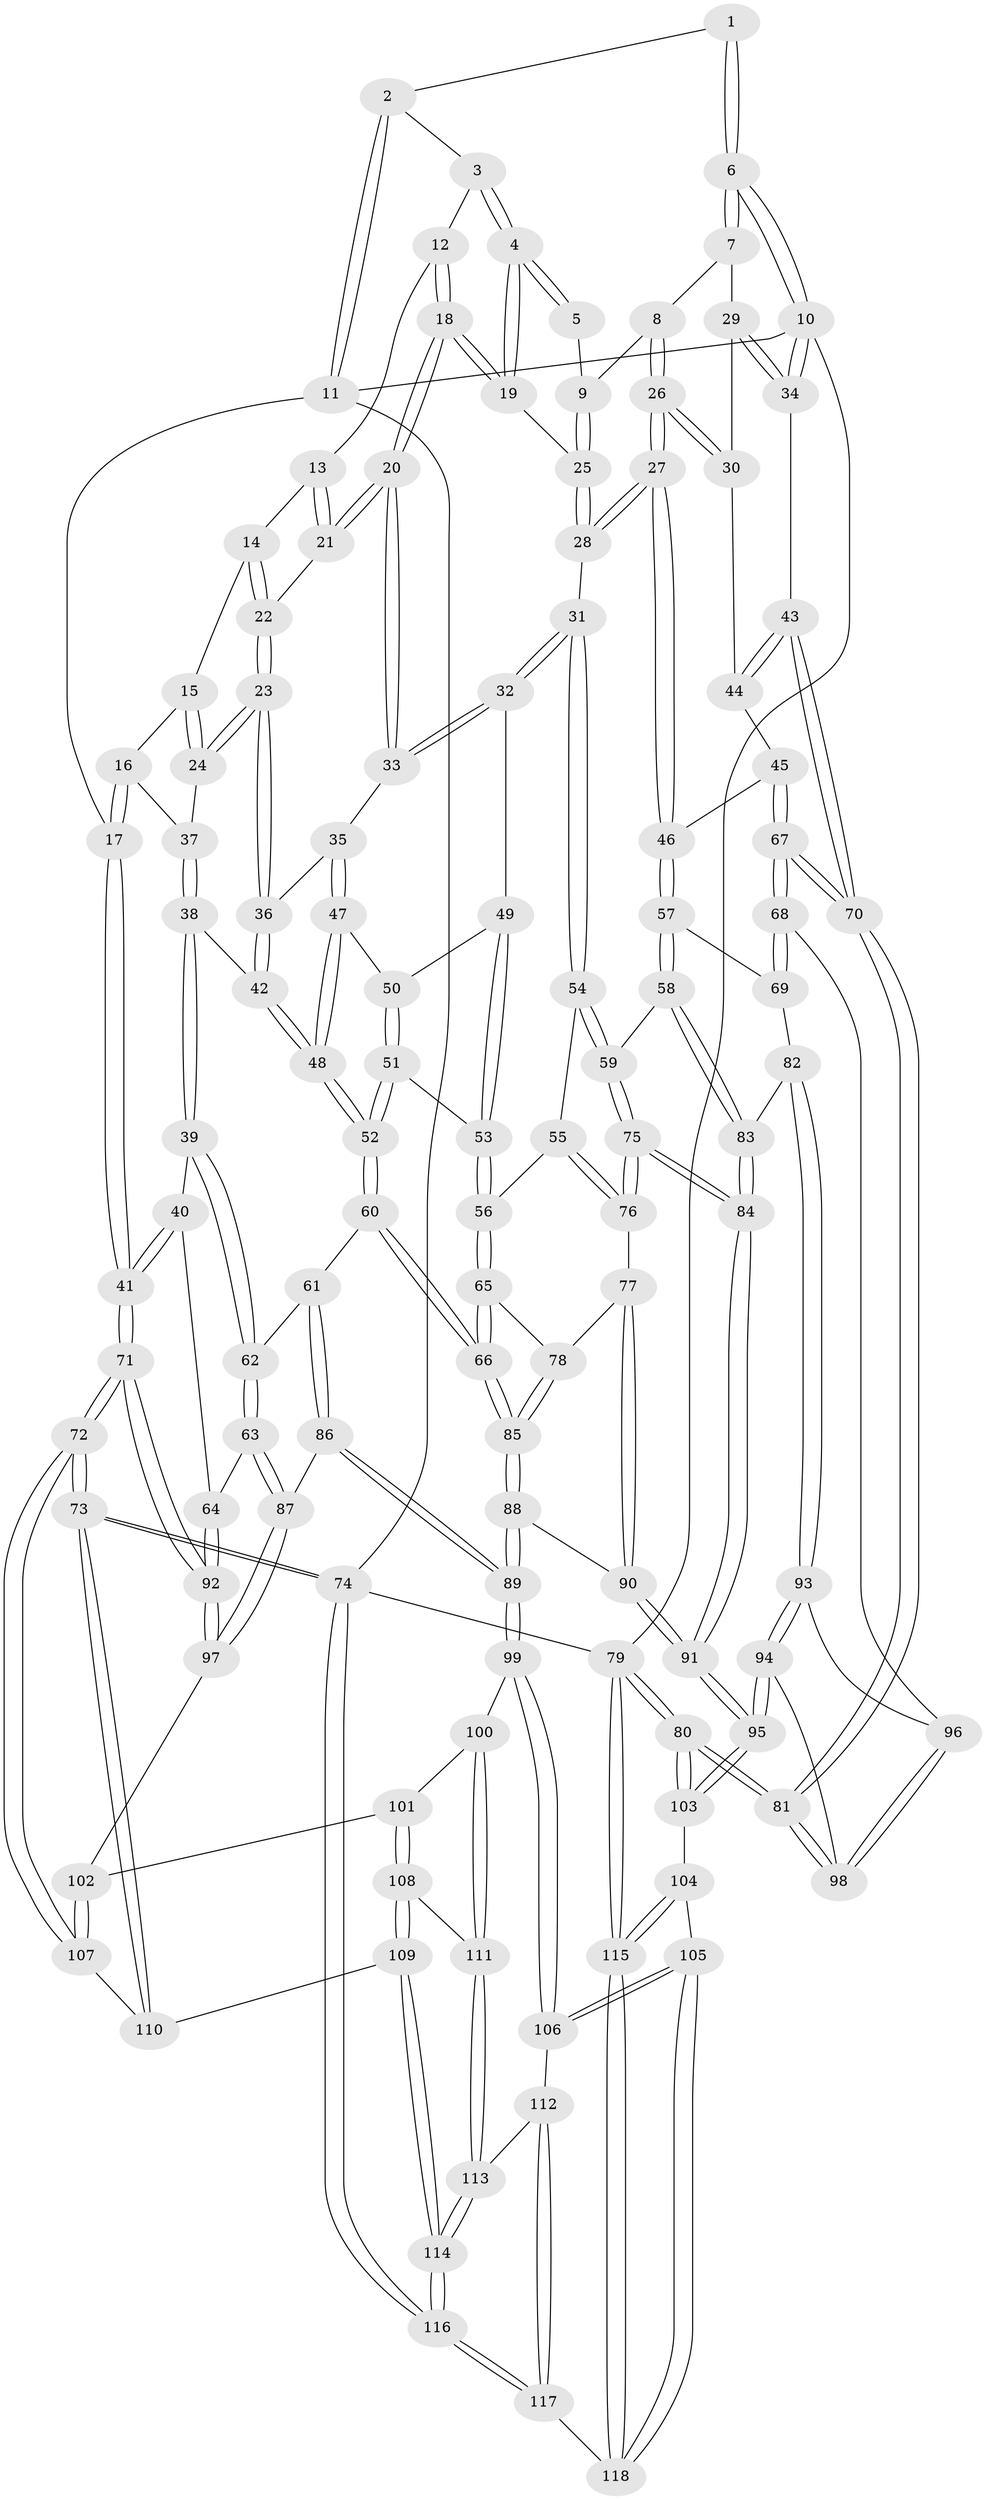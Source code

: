 // Generated by graph-tools (version 1.1) at 2025/27/03/09/25 03:27:13]
// undirected, 118 vertices, 292 edges
graph export_dot {
graph [start="1"]
  node [color=gray90,style=filled];
  1 [pos="+0.6617792861292119+0"];
  2 [pos="+0.3653282825504407+0"];
  3 [pos="+0.36745706885250146+0"];
  4 [pos="+0.5961166475252012+0.0999642687096988"];
  5 [pos="+0.6616696784448426+0"];
  6 [pos="+1+0"];
  7 [pos="+0.8635337990651689+0.07012376829315074"];
  8 [pos="+0.8022792482505956+0.09656101085557862"];
  9 [pos="+0.7447309964045935+0.08742338566081553"];
  10 [pos="+1+0"];
  11 [pos="+0+0"];
  12 [pos="+0.36749411623679085+0"];
  13 [pos="+0.3673989785795922+0"];
  14 [pos="+0.22523270958113126+0.07272624806974959"];
  15 [pos="+0.19921109851901733+0.07720294445896146"];
  16 [pos="+0.009971242871124178+0.027958802223279806"];
  17 [pos="+0+0"];
  18 [pos="+0.5602429686060563+0.12787617703272258"];
  19 [pos="+0.5958522531655783+0.10437898306006937"];
  20 [pos="+0.4937098493131316+0.19866612763251557"];
  21 [pos="+0.37106042431976927+0"];
  22 [pos="+0.29925445136864276+0.1462187558198877"];
  23 [pos="+0.2915227404077028+0.2048818259935252"];
  24 [pos="+0.2329613803625165+0.19727047938153436"];
  25 [pos="+0.6699623249731835+0.1293215764510745"];
  26 [pos="+0.7738558751073114+0.2879974562330983"];
  27 [pos="+0.7651372628291669+0.294844407600311"];
  28 [pos="+0.7107830989225113+0.27358578654373894"];
  29 [pos="+0.8933530274195219+0.17179935386068387"];
  30 [pos="+0.8796360931637529+0.2586601519898397"];
  31 [pos="+0.5618828498308608+0.3023722905599111"];
  32 [pos="+0.5495548936664991+0.2968637332541749"];
  33 [pos="+0.4879499627373996+0.2190767479082946"];
  34 [pos="+1+0.17778011062836563"];
  35 [pos="+0.3431048141613001+0.2554059575866833"];
  36 [pos="+0.3287933818924076+0.2482627294397899"];
  37 [pos="+0.13312041977006325+0.2031879024216714"];
  38 [pos="+0.08538477664491126+0.36364803485312497"];
  39 [pos="+0.08472018366508235+0.3641993992914376"];
  40 [pos="+0.06249712577383855+0.37243848877829167"];
  41 [pos="+0+0.37387404309101474"];
  42 [pos="+0.1813350873339197+0.3615298899675039"];
  43 [pos="+1+0.2535170421196559"];
  44 [pos="+0.900986456491111+0.26669099009578945"];
  45 [pos="+0.935681641115367+0.42769489221717316"];
  46 [pos="+0.7747975965973306+0.3734228859775161"];
  47 [pos="+0.34628830123590426+0.30097092110120127"];
  48 [pos="+0.2959198373738102+0.44538511616502785"];
  49 [pos="+0.5376371926234336+0.31231946842355957"];
  50 [pos="+0.40808375487331744+0.37907836747164547"];
  51 [pos="+0.42730814924302174+0.4357000493863713"];
  52 [pos="+0.3025606547634402+0.4721012411952245"];
  53 [pos="+0.45817833696894983+0.44767548049320216"];
  54 [pos="+0.603208707550993+0.42377223347100035"];
  55 [pos="+0.5351240740623299+0.4728204107454953"];
  56 [pos="+0.4638832627087349+0.45724519101302274"];
  57 [pos="+0.7398248017732237+0.44859923781188915"];
  58 [pos="+0.7148219865494829+0.4657448961157791"];
  59 [pos="+0.6729289372378565+0.46858005290818405"];
  60 [pos="+0.29981609982312996+0.48181258909841723"];
  61 [pos="+0.28729503812680846+0.4931996369390854"];
  62 [pos="+0.19991620006694272+0.5090112916169713"];
  63 [pos="+0.144640697511946+0.5854697785175664"];
  64 [pos="+0.08983908520249294+0.5546095070159688"];
  65 [pos="+0.45307041069556475+0.5094521437687288"];
  66 [pos="+0.40240365668078837+0.5671060849690789"];
  67 [pos="+1+0.5064072425388454"];
  68 [pos="+0.9525837902611614+0.5468013049083066"];
  69 [pos="+0.823530639759273+0.5126568259903939"];
  70 [pos="+1+0.5042206037241824"];
  71 [pos="+0+0.6447729120301193"];
  72 [pos="+0+0.7585869744458619"];
  73 [pos="+0+0.9110733421010255"];
  74 [pos="+0+1"];
  75 [pos="+0.6122589133544272+0.551630959890447"];
  76 [pos="+0.5518772862809286+0.5340343498965321"];
  77 [pos="+0.5269544155284783+0.5538549990415447"];
  78 [pos="+0.5079562750785129+0.5526449723663049"];
  79 [pos="+1+1"];
  80 [pos="+1+1"];
  81 [pos="+1+1"];
  82 [pos="+0.7803833410867902+0.5953241699674018"];
  83 [pos="+0.7269366292280981+0.5558512969549099"];
  84 [pos="+0.6337339609642989+0.682498711715783"];
  85 [pos="+0.4136048691362689+0.6486983400860422"];
  86 [pos="+0.27964263315220744+0.5908720853018089"];
  87 [pos="+0.16149411470469133+0.6432183806530789"];
  88 [pos="+0.41234517056430087+0.6737590773611941"];
  89 [pos="+0.38323277277861656+0.7082709980864379"];
  90 [pos="+0.5366953343634087+0.6590969372176049"];
  91 [pos="+0.6336581244066+0.6830040142716454"];
  92 [pos="+0+0.6439647380966043"];
  93 [pos="+0.8012267748945292+0.6384499716318602"];
  94 [pos="+0.7633059222290491+0.7343672040004445"];
  95 [pos="+0.6873776722838338+0.7736722208723318"];
  96 [pos="+0.938563944040668+0.5636518384834921"];
  97 [pos="+0.15603955852788398+0.6911869729407587"];
  98 [pos="+0.8934332955293757+0.7492906166995255"];
  99 [pos="+0.3724059496732978+0.7374823392204489"];
  100 [pos="+0.30816968705908093+0.7409005830503301"];
  101 [pos="+0.1973071885115104+0.7269596889901484"];
  102 [pos="+0.16431263648999492+0.7093215293383561"];
  103 [pos="+0.6862421034092527+0.7777405133148996"];
  104 [pos="+0.6760154210386365+0.7973263634701373"];
  105 [pos="+0.5034855010616839+0.9237464627939059"];
  106 [pos="+0.4284439235393613+0.8659796315577009"];
  107 [pos="+0.09421188062138951+0.7967401894078615"];
  108 [pos="+0.20049811880367494+0.8607952122420547"];
  109 [pos="+0.12294856119910917+0.9041383532618323"];
  110 [pos="+0.10721187251303395+0.886629060356765"];
  111 [pos="+0.23407923389962293+0.8724096668720723"];
  112 [pos="+0.2894592917335664+0.9199197775268444"];
  113 [pos="+0.2835209883467561+0.9197977386678762"];
  114 [pos="+0.13969863785241185+1"];
  115 [pos="+1+1"];
  116 [pos="+0.048571920547780895+1"];
  117 [pos="+0.3286685024937984+1"];
  118 [pos="+0.51967727342069+1"];
  1 -- 2;
  1 -- 6;
  1 -- 6;
  2 -- 3;
  2 -- 11;
  2 -- 11;
  3 -- 4;
  3 -- 4;
  3 -- 12;
  4 -- 5;
  4 -- 5;
  4 -- 19;
  4 -- 19;
  5 -- 9;
  6 -- 7;
  6 -- 7;
  6 -- 10;
  6 -- 10;
  7 -- 8;
  7 -- 29;
  8 -- 9;
  8 -- 26;
  8 -- 26;
  9 -- 25;
  9 -- 25;
  10 -- 11;
  10 -- 34;
  10 -- 34;
  10 -- 79;
  11 -- 17;
  11 -- 74;
  12 -- 13;
  12 -- 18;
  12 -- 18;
  13 -- 14;
  13 -- 21;
  13 -- 21;
  14 -- 15;
  14 -- 22;
  14 -- 22;
  15 -- 16;
  15 -- 24;
  15 -- 24;
  16 -- 17;
  16 -- 17;
  16 -- 37;
  17 -- 41;
  17 -- 41;
  18 -- 19;
  18 -- 19;
  18 -- 20;
  18 -- 20;
  19 -- 25;
  20 -- 21;
  20 -- 21;
  20 -- 33;
  20 -- 33;
  21 -- 22;
  22 -- 23;
  22 -- 23;
  23 -- 24;
  23 -- 24;
  23 -- 36;
  23 -- 36;
  24 -- 37;
  25 -- 28;
  25 -- 28;
  26 -- 27;
  26 -- 27;
  26 -- 30;
  26 -- 30;
  27 -- 28;
  27 -- 28;
  27 -- 46;
  27 -- 46;
  28 -- 31;
  29 -- 30;
  29 -- 34;
  29 -- 34;
  30 -- 44;
  31 -- 32;
  31 -- 32;
  31 -- 54;
  31 -- 54;
  32 -- 33;
  32 -- 33;
  32 -- 49;
  33 -- 35;
  34 -- 43;
  35 -- 36;
  35 -- 47;
  35 -- 47;
  36 -- 42;
  36 -- 42;
  37 -- 38;
  37 -- 38;
  38 -- 39;
  38 -- 39;
  38 -- 42;
  39 -- 40;
  39 -- 62;
  39 -- 62;
  40 -- 41;
  40 -- 41;
  40 -- 64;
  41 -- 71;
  41 -- 71;
  42 -- 48;
  42 -- 48;
  43 -- 44;
  43 -- 44;
  43 -- 70;
  43 -- 70;
  44 -- 45;
  45 -- 46;
  45 -- 67;
  45 -- 67;
  46 -- 57;
  46 -- 57;
  47 -- 48;
  47 -- 48;
  47 -- 50;
  48 -- 52;
  48 -- 52;
  49 -- 50;
  49 -- 53;
  49 -- 53;
  50 -- 51;
  50 -- 51;
  51 -- 52;
  51 -- 52;
  51 -- 53;
  52 -- 60;
  52 -- 60;
  53 -- 56;
  53 -- 56;
  54 -- 55;
  54 -- 59;
  54 -- 59;
  55 -- 56;
  55 -- 76;
  55 -- 76;
  56 -- 65;
  56 -- 65;
  57 -- 58;
  57 -- 58;
  57 -- 69;
  58 -- 59;
  58 -- 83;
  58 -- 83;
  59 -- 75;
  59 -- 75;
  60 -- 61;
  60 -- 66;
  60 -- 66;
  61 -- 62;
  61 -- 86;
  61 -- 86;
  62 -- 63;
  62 -- 63;
  63 -- 64;
  63 -- 87;
  63 -- 87;
  64 -- 92;
  64 -- 92;
  65 -- 66;
  65 -- 66;
  65 -- 78;
  66 -- 85;
  66 -- 85;
  67 -- 68;
  67 -- 68;
  67 -- 70;
  67 -- 70;
  68 -- 69;
  68 -- 69;
  68 -- 96;
  69 -- 82;
  70 -- 81;
  70 -- 81;
  71 -- 72;
  71 -- 72;
  71 -- 92;
  71 -- 92;
  72 -- 73;
  72 -- 73;
  72 -- 107;
  72 -- 107;
  73 -- 74;
  73 -- 74;
  73 -- 110;
  73 -- 110;
  74 -- 116;
  74 -- 116;
  74 -- 79;
  75 -- 76;
  75 -- 76;
  75 -- 84;
  75 -- 84;
  76 -- 77;
  77 -- 78;
  77 -- 90;
  77 -- 90;
  78 -- 85;
  78 -- 85;
  79 -- 80;
  79 -- 80;
  79 -- 115;
  79 -- 115;
  80 -- 81;
  80 -- 81;
  80 -- 103;
  80 -- 103;
  81 -- 98;
  81 -- 98;
  82 -- 83;
  82 -- 93;
  82 -- 93;
  83 -- 84;
  83 -- 84;
  84 -- 91;
  84 -- 91;
  85 -- 88;
  85 -- 88;
  86 -- 87;
  86 -- 89;
  86 -- 89;
  87 -- 97;
  87 -- 97;
  88 -- 89;
  88 -- 89;
  88 -- 90;
  89 -- 99;
  89 -- 99;
  90 -- 91;
  90 -- 91;
  91 -- 95;
  91 -- 95;
  92 -- 97;
  92 -- 97;
  93 -- 94;
  93 -- 94;
  93 -- 96;
  94 -- 95;
  94 -- 95;
  94 -- 98;
  95 -- 103;
  95 -- 103;
  96 -- 98;
  96 -- 98;
  97 -- 102;
  99 -- 100;
  99 -- 106;
  99 -- 106;
  100 -- 101;
  100 -- 111;
  100 -- 111;
  101 -- 102;
  101 -- 108;
  101 -- 108;
  102 -- 107;
  102 -- 107;
  103 -- 104;
  104 -- 105;
  104 -- 115;
  104 -- 115;
  105 -- 106;
  105 -- 106;
  105 -- 118;
  105 -- 118;
  106 -- 112;
  107 -- 110;
  108 -- 109;
  108 -- 109;
  108 -- 111;
  109 -- 110;
  109 -- 114;
  109 -- 114;
  111 -- 113;
  111 -- 113;
  112 -- 113;
  112 -- 117;
  112 -- 117;
  113 -- 114;
  113 -- 114;
  114 -- 116;
  114 -- 116;
  115 -- 118;
  115 -- 118;
  116 -- 117;
  116 -- 117;
  117 -- 118;
}
